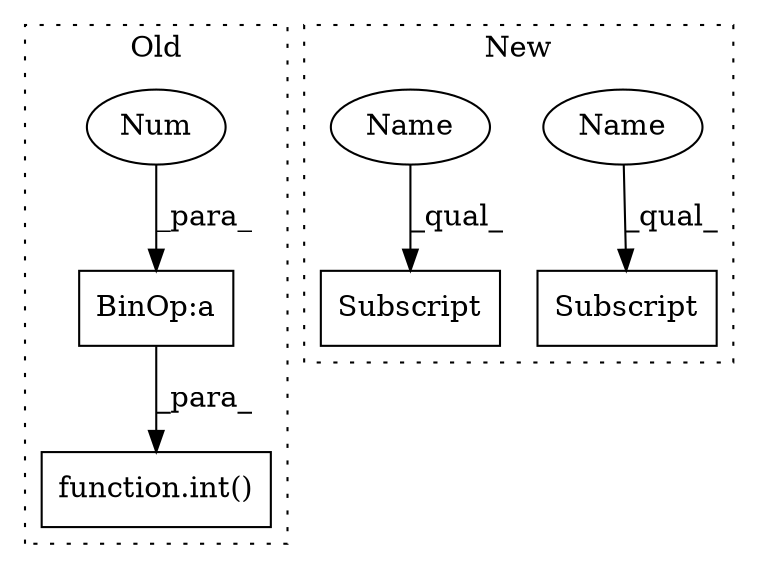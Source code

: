 digraph G {
subgraph cluster0 {
1 [label="function.int()" a="75" s="484,500" l="4,1" shape="box"];
3 [label="BinOp:a" a="82" s="495" l="3" shape="box"];
4 [label="Num" a="76" s="498" l="2" shape="ellipse"];
label = "Old";
style="dotted";
}
subgraph cluster1 {
2 [label="Subscript" a="63" s="1462,0" l="11,0" shape="box"];
5 [label="Subscript" a="63" s="1789,0" l="11,0" shape="box"];
6 [label="Name" a="87" s="1462" l="8" shape="ellipse"];
7 [label="Name" a="87" s="1789" l="8" shape="ellipse"];
label = "New";
style="dotted";
}
3 -> 1 [label="_para_"];
4 -> 3 [label="_para_"];
6 -> 2 [label="_qual_"];
7 -> 5 [label="_qual_"];
}